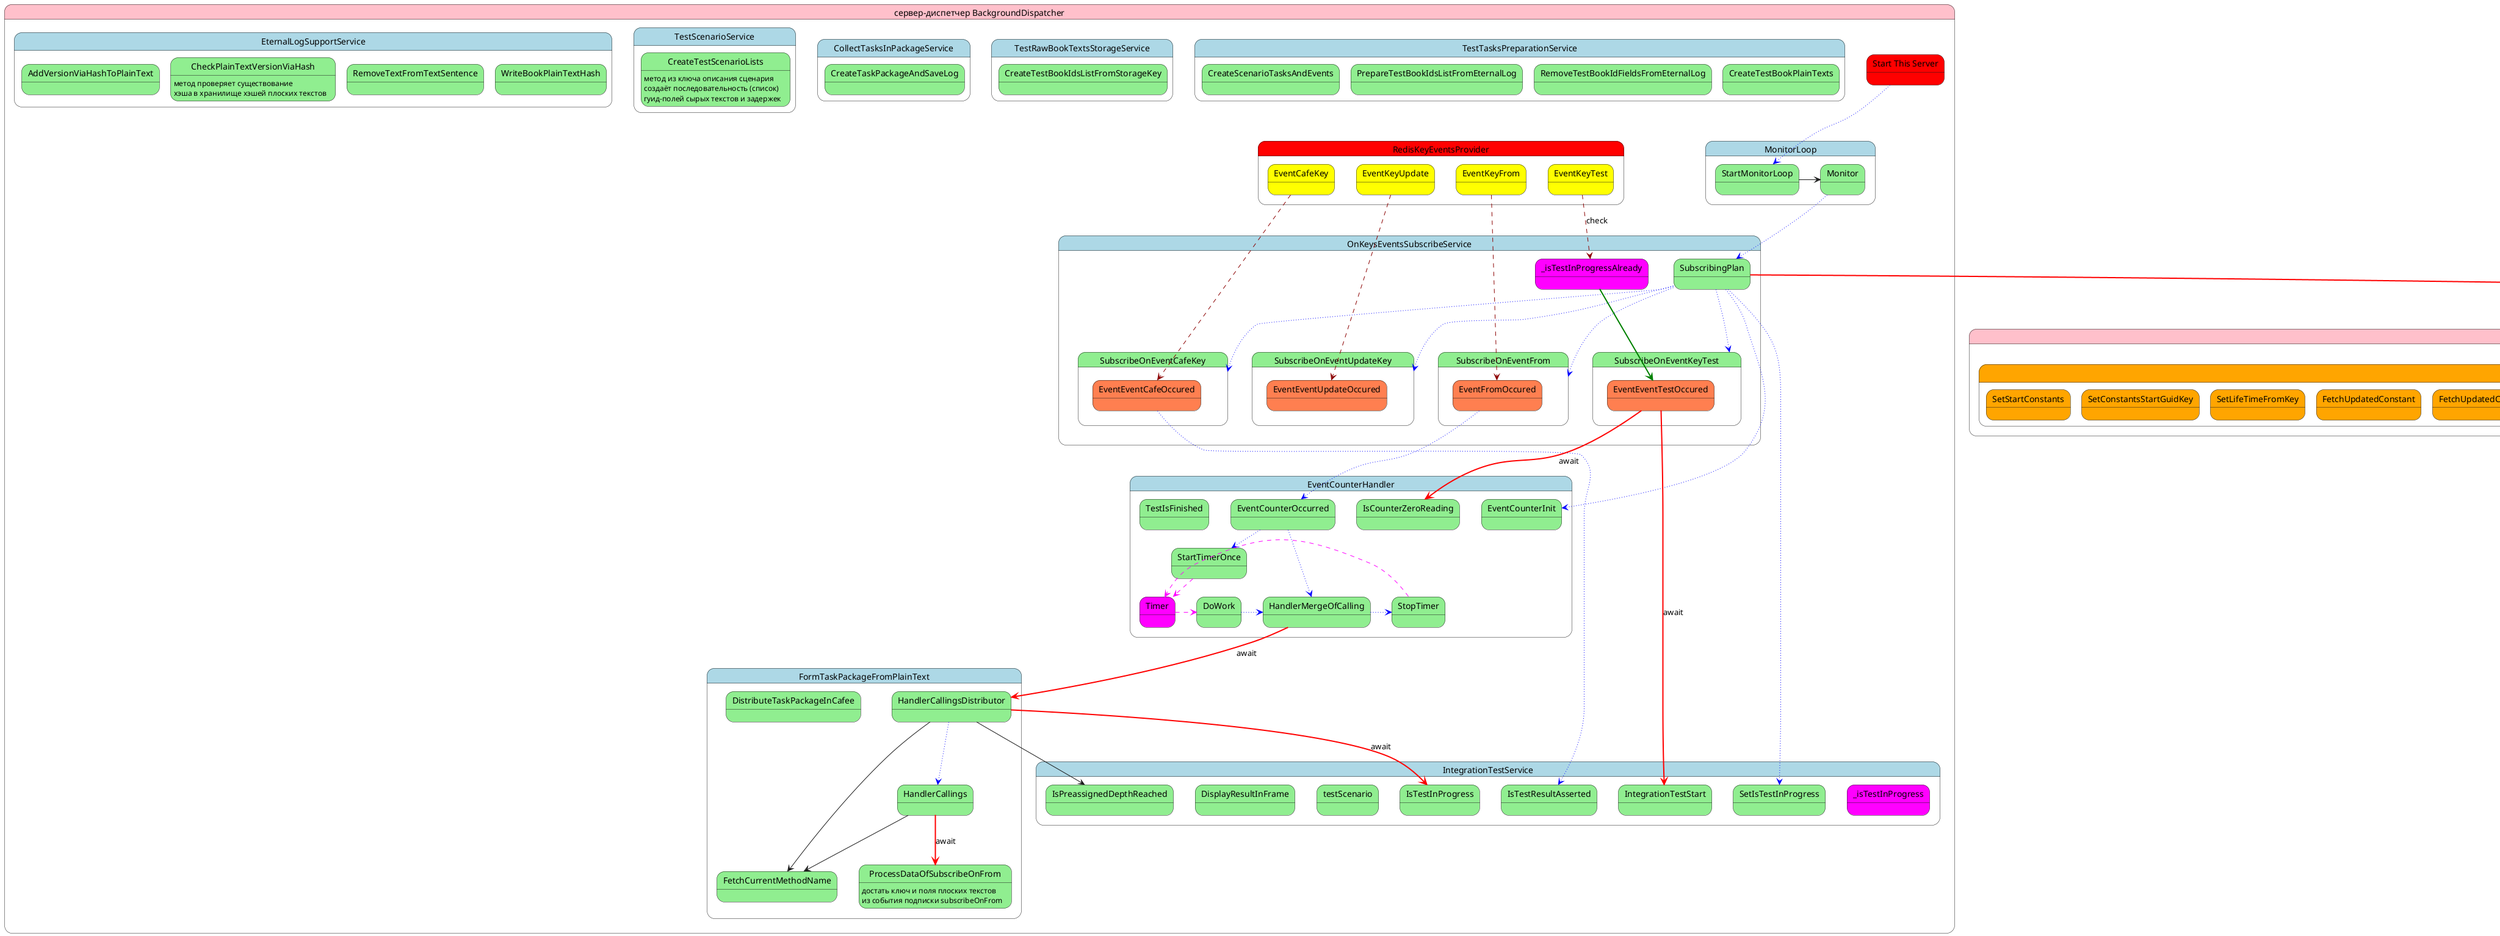 @startuml

state "Shared.Library" as Shared #pink {
    state "ConvertArrayToKeyWithIndexFields" as _convert #lightblue {
        state CreateTestScenarioKey #lightgreen
        state SwitchArraySelect #lightgreen
        CreateTestScenarioKey -> SwitchArraySelect
        SwitchArraySelect -> CreateTestScenarioKey
    }
    state "AuxiliaryUtilsService" as _aux #lightblue {
        state RemoveWorkKeyOnStart #lightgreen {
        }
        state CreateMD5 #lightgreen {
        }
    }
    state CacheManagerService #orange{
        state SetStartConstants #orange
        state SetConstantsStartGuidKey #orange
        state SetLifeTimeFromKey #orange
        state FetchUpdatedConstant #orange
        state FetchUpdatedConstantsAndDeleteKey #orange
        state DeleteKeyIfCancelled #orange
        state IsKeyExist #orange
        state DelKeyAsync #orange
        state DelFieldAsync #orange
        state DelFieldAsync #orange
        state DelFieldAsync #orange
        state FetchHashedAsync #orange
        state WriteHashedAsync #orange
        state FetchHashedAllAsync #orange
        state FetchHashedAllAsync #orange
    }
}

state "сервер-диспетчер BackgroundDispatcher" as BackgroundDispatcher #pink {
    state "Start This Server" as ProgramCS #red


    state RedisKeyEventsProvider #red{
        state EventKeyFrom #yellow
        state EventСafeKey #yellow
        state EventKeyUpdate #yellow
        state EventKeyTest #yellow
    }


    state MonitorLoop #lightblue {
        state StartMonitorLoop #lightgreen
        state Monitor #lightgreen {
        }
        StartMonitorLoop -> Monitor
    }
    ProgramCS -[#blue,dotted]-> StartMonitorLoop

    state "OnKeysEventsSubscribeService" as _subscribe #lightblue {
        state SubscribingPlan #lightgreen
        Monitor -[#blue,dotted]-> SubscribingPlan

        state _isTestInProgressAlready #magenta

        SubscribingPlan -[#blue,dotted]-> SubscribeOnEventFrom
        SubscribingPlan -[#blue,dotted]-> SubscribeOnEventСafeKey
        SubscribingPlan -[#blue,dotted]-> SubscribeOnEventUpdateKey
        SubscribingPlan -[#blue,dotted]-> SubscribeOnEventKeyTest

        state SubscribeOnEventFrom #lightgreen {
            state EventFromOccured #coral{
            }
        }
        state SubscribeOnEventСafeKey #lightgreen {
            state EventEventСafeOccured #coral{
            }
        }
        state SubscribeOnEventUpdateKey #lightgreen {
            state EventEventUpdateOccured #coral{
            }
        }
        state SubscribeOnEventKeyTest #lightgreen {
            state EventEventTestOccured #coral
        }
        EventKeyFrom -down[#darkred,dashed]-> EventFromOccured
        EventСafeKey -down[#darkred,dashed]-> EventEventСafeOccured
        EventKeyUpdate -down[#darkred,dashed]-> EventEventUpdateOccured
        EventKeyTest -[#darkred,dashed]-> _isTestInProgressAlready : check
        _isTestInProgressAlready -[#green,bold]-> EventEventTestOccured
    }

    state "EventCounterHandler" as _count #lightblue {
        state Timer #magenta
        state EventCounterInit #lightgreen {
        }
        state IsCounterZeroReading #lightgreen {
        }
        state EventCounterOccurred #lightgreen {
        }
        state HandlerMergeOfCalling #lightgreen {
        }
        state StartTimerOnce #lightgreen {
        }
        state DoWork #lightgreen {
        }
        state StopTimer #lightgreen {
        }
        state TestIsFinished #lightgreen {
        }
    }
    EventFromOccured -[#blue,dotted]-> EventCounterOccurred
    EventCounterOccurred -[#blue,dotted]> StartTimerOnce
    StartTimerOnce -[#magenta,dashed]> Timer
    StopTimer -[#magenta,dashed]> Timer
    Timer -[#magenta,dashed]> DoWork
    EventCounterOccurred -[#blue,dotted]-> HandlerMergeOfCalling
    HandlerMergeOfCalling -[#blue,dotted]> StopTimer
    SubscribingPlan -[#blue,dotted]-> EventCounterInit
    DoWork -[#blue,dotted]> HandlerMergeOfCalling

    state "FormTaskPackageFromPlainText" as _front #lightblue {
        state HandlerCallingsDistributor #lightgreen {
        }
        state FetchCurrentMethodName #lightgreen {
        }
        state HandlerCallings #lightgreen {
        }
        state ProcessDataOfSubscribeOnFrom #lightgreen {
        }
        ProcessDataOfSubscribeOnFrom : достать ключ и поля плоских текстов \nиз события подписки subscribeOnFrom
        state DistributeTaskPackageInCafee #lightgreen {
        }
    }
    HandlerCallingsDistributor --> FetchCurrentMethodName
    HandlerCallings --> FetchCurrentMethodName
    HandlerCallings -[#red,bold]-> ProcessDataOfSubscribeOnFrom : await
    HandlerCallingsDistributor -[#blue,dotted]-> HandlerCallings
    HandlerMergeOfCalling -[#red,bold]-> HandlerCallingsDistributor : await

    state "TestTasksPreparationService" as _prepare #lightblue {
        state CreateScenarioTasksAndEvents #lightgreen {
        }
        state PrepareTestBookIdsListFromEternalLog #lightgreen {
        }
        state RemoveTestBookIdFieldsFromEternalLog #lightgreen {
        }
        state CreateTestBookPlainTexts #lightgreen {
        }
    }

    state "TestRawBookTextsStorageService" as _store #lightblue {
        state CreateTestBookIdsListFromStorageKey #lightgreen {
        }
    }

    state "CollectTasksInPackageService" as _collect #lightblue {
        state CreateTaskPackageAndSaveLog #lightgreen {
        }
    }

    state "TestScenarioService" as _scenario #lightblue {
        state CreateTestScenarioLists #lightgreen {
            CreateTestScenarioLists  : метод из ключа описания сценария \nсоздаёт последовательность (список) \nгуид-полей сырых текстов и задержек
        }
    }

    state "EternalLogSupportService" as _eternal #lightblue {
        state AddVersionViaHashToPlainText #lightgreen {
        }
        state CheckPlainTextVersionViaHash #lightgreen {
            CheckPlainTextVersionViaHash : метод проверяет существование \nхэша в хранилище хэшей плоских текстов
        }
        state RemoveTextFromTextSentence #lightgreen {
        }
        state WriteBookPlainTextHash #lightgreen {
        }
    }

    state "IntegrationTestService" as _test #lightblue {
        state _isTestInProgress #magenta

        state IsTestInProgress #lightgreen {
        }
        state IntegrationTestStart #lightgreen {
        }
        state IsTestResultAsserted #lightgreen {
        }
        state IsPreassignedDepthReached #lightgreen {
        }
        state testScenario #lightgreen {
        }
        state DisplayResultInFrame #lightgreen {
        }
        state SetIsTestInProgress #lightgreen {
        }
    }
    SubscribingPlan -[#red,bold]-> RemoveWorkKeyOnStart : await
    'to remove SetIsTestInProgress
    SubscribingPlan -[#blue,dotted]-> SetIsTestInProgress
    HandlerCallingsDistributor -[#red,bold]-> IsTestInProgress : await
    HandlerCallingsDistributor --> IsPreassignedDepthReached
    EventEventСafeOccured -[#blue,dotted]-> IsTestResultAsserted
    EventEventTestOccured -[#red,bold]-> IsCounterZeroReading : await
    EventEventTestOccured -[#red,bold]-> IntegrationTestStart : await
}

@enduml
